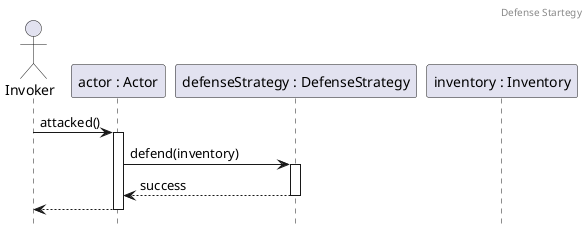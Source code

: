 @startuml DefenseStrategy
header Defense Startegy
hide footbox

actor room as "Invoker"
participant student as "actor : Actor"
participant defense as "defenseStrategy : DefenseStrategy"
participant inventory as "inventory : Inventory"

/' 
itt a probléma az, hogy ez nem így van implementálva, hanem
a leszármazottaknál eltérő az implementáció, de ha a defense stategy null
például az otatónál és ezért nem fut le, akkor egészen más a helyzet

de különben nem tudom hogyan kéne az 1. diagram problémáját kijavítani
'/

room -> student ++: attacked()

'opt defenseStrategy != null
student -> defense ++: defend(inventory)
return success
'end

return 
@enduml
